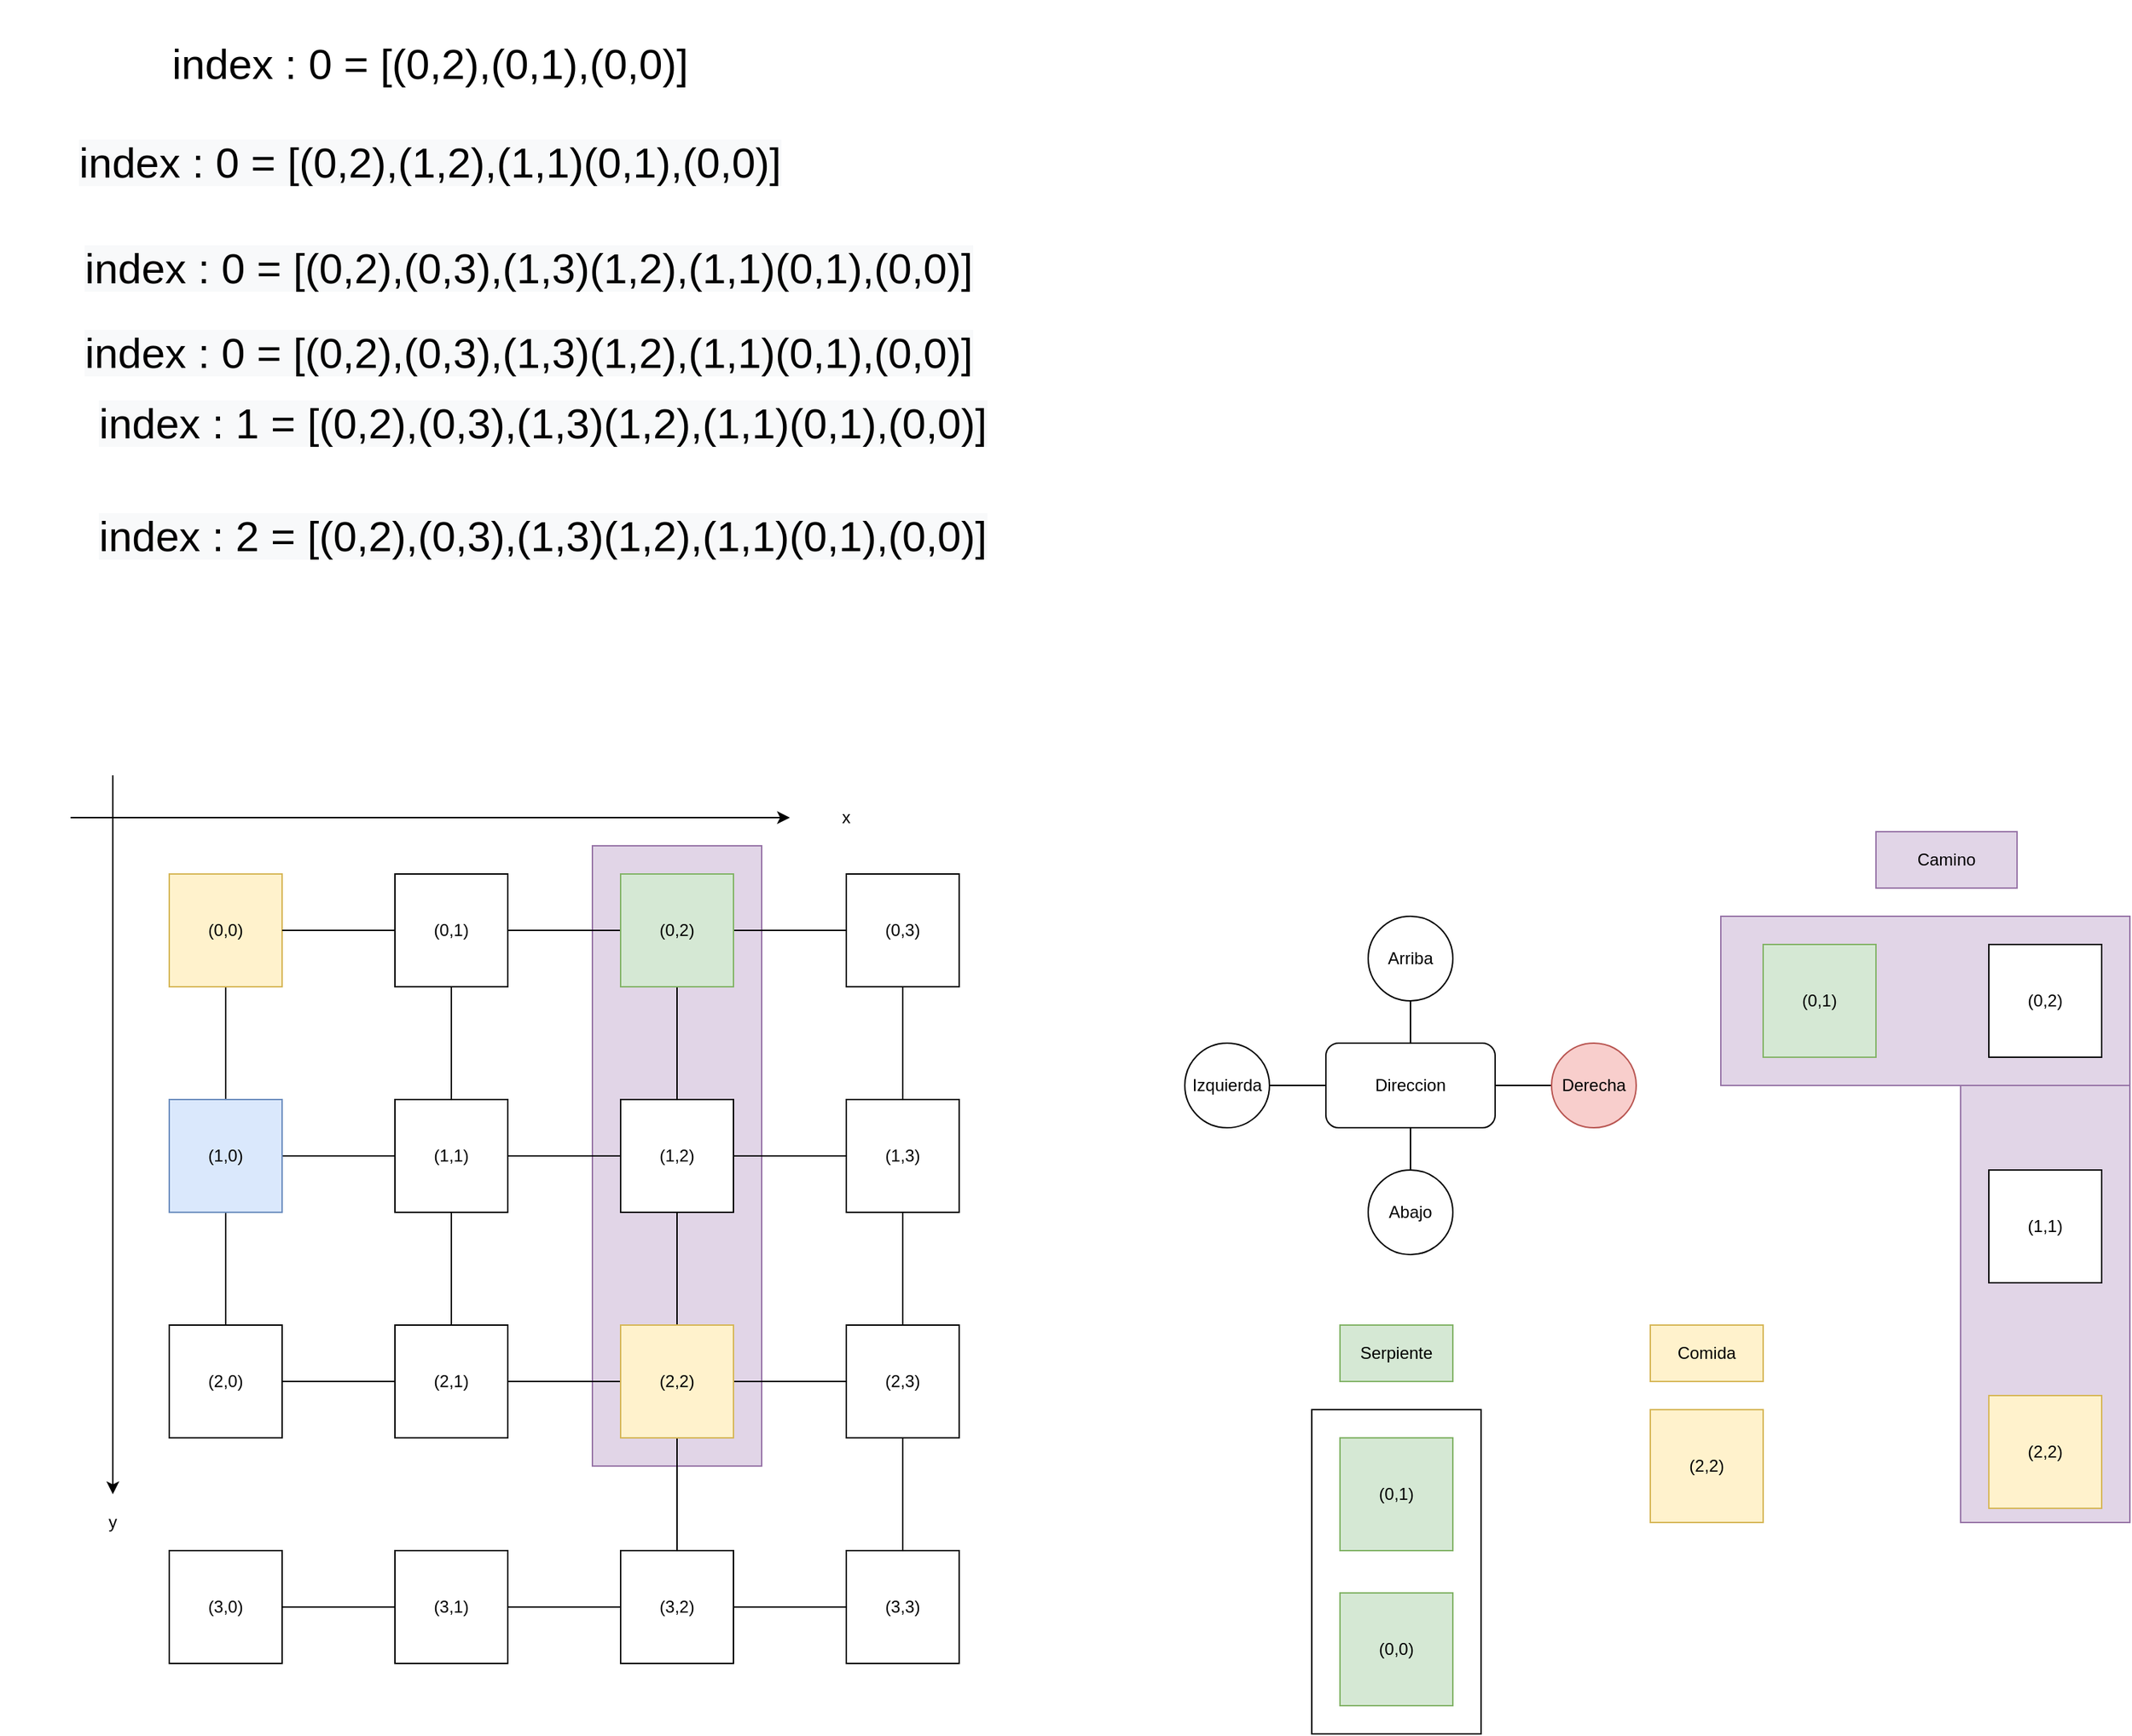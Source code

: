 <mxfile version="15.3.8" type="device"><diagram id="1g86fQFSJbT8npNHrTmr" name="Página-1"><mxGraphModel dx="2391" dy="2163" grid="1" gridSize="10" guides="1" tooltips="1" connect="1" arrows="1" fold="1" page="1" pageScale="1" pageWidth="827" pageHeight="1169" math="0" shadow="0"><root><mxCell id="0"/><mxCell id="1" parent="0"/><mxCell id="yeAEhsdLOrE_gT6BL8ZQ-4" value="" style="rounded=0;whiteSpace=wrap;html=1;fillColor=#e1d5e7;strokeColor=#9673a6;" parent="1" vertex="1"><mxGeometry x="380" y="60" width="120" height="440" as="geometry"/></mxCell><mxCell id="83aJVMbGOSKbML5HE37V-10" value="" style="rounded=0;whiteSpace=wrap;html=1;" parent="1" vertex="1"><mxGeometry x="890" y="460" width="120" height="230" as="geometry"/></mxCell><mxCell id="tAy4lsWvzgaaKe7Nke-l-26" style="edgeStyle=orthogonalEdgeStyle;rounded=0;orthogonalLoop=1;jettySize=auto;html=1;endArrow=none;endFill=0;" parent="1" source="tAy4lsWvzgaaKe7Nke-l-13" target="tAy4lsWvzgaaKe7Nke-l-16" edge="1"><mxGeometry relative="1" as="geometry"/></mxCell><mxCell id="tAy4lsWvzgaaKe7Nke-l-13" value="(0,0)" style="whiteSpace=wrap;html=1;aspect=fixed;fillColor=#fff2cc;strokeColor=#d6b656;" parent="1" vertex="1"><mxGeometry x="80" y="80" width="80" height="80" as="geometry"/></mxCell><mxCell id="tAy4lsWvzgaaKe7Nke-l-48" style="edgeStyle=orthogonalEdgeStyle;rounded=0;orthogonalLoop=1;jettySize=auto;html=1;endArrow=none;endFill=0;" parent="1" source="tAy4lsWvzgaaKe7Nke-l-14" target="tAy4lsWvzgaaKe7Nke-l-17" edge="1"><mxGeometry relative="1" as="geometry"/></mxCell><mxCell id="tAy4lsWvzgaaKe7Nke-l-49" style="edgeStyle=orthogonalEdgeStyle;rounded=0;orthogonalLoop=1;jettySize=auto;html=1;endArrow=none;endFill=0;" parent="1" source="tAy4lsWvzgaaKe7Nke-l-14" target="tAy4lsWvzgaaKe7Nke-l-13" edge="1"><mxGeometry relative="1" as="geometry"/></mxCell><mxCell id="83aJVMbGOSKbML5HE37V-16" style="edgeStyle=orthogonalEdgeStyle;rounded=0;orthogonalLoop=1;jettySize=auto;html=1;endArrow=none;endFill=0;" parent="1" source="tAy4lsWvzgaaKe7Nke-l-14" target="tAy4lsWvzgaaKe7Nke-l-15" edge="1"><mxGeometry relative="1" as="geometry"/></mxCell><mxCell id="tAy4lsWvzgaaKe7Nke-l-14" value="(0,1)" style="whiteSpace=wrap;html=1;aspect=fixed;fillColor=#d5e8d4;strokeColor=#82b366;" parent="1" vertex="1"><mxGeometry x="240" y="80" width="80" height="80" as="geometry"/></mxCell><mxCell id="tAy4lsWvzgaaKe7Nke-l-33" style="edgeStyle=orthogonalEdgeStyle;rounded=0;orthogonalLoop=1;jettySize=auto;html=1;endArrow=none;endFill=0;" parent="1" source="tAy4lsWvzgaaKe7Nke-l-15" target="tAy4lsWvzgaaKe7Nke-l-18" edge="1"><mxGeometry relative="1" as="geometry"/></mxCell><mxCell id="tAy4lsWvzgaaKe7Nke-l-15" value="(0,2)" style="whiteSpace=wrap;html=1;aspect=fixed;" parent="1" vertex="1"><mxGeometry x="400" y="80" width="80" height="80" as="geometry"/></mxCell><mxCell id="tAy4lsWvzgaaKe7Nke-l-27" style="edgeStyle=orthogonalEdgeStyle;rounded=0;orthogonalLoop=1;jettySize=auto;html=1;endArrow=none;endFill=0;" parent="1" source="tAy4lsWvzgaaKe7Nke-l-16" target="tAy4lsWvzgaaKe7Nke-l-19" edge="1"><mxGeometry relative="1" as="geometry"/></mxCell><mxCell id="83aJVMbGOSKbML5HE37V-2" style="edgeStyle=orthogonalEdgeStyle;rounded=0;orthogonalLoop=1;jettySize=auto;html=1;endArrow=none;endFill=0;" parent="1" source="tAy4lsWvzgaaKe7Nke-l-16" target="tAy4lsWvzgaaKe7Nke-l-17" edge="1"><mxGeometry relative="1" as="geometry"/></mxCell><mxCell id="tAy4lsWvzgaaKe7Nke-l-16" value="(1,0)" style="whiteSpace=wrap;html=1;aspect=fixed;fillColor=#dae8fc;strokeColor=#6c8ebf;" parent="1" vertex="1"><mxGeometry x="80" y="240" width="80" height="80" as="geometry"/></mxCell><mxCell id="tAy4lsWvzgaaKe7Nke-l-31" style="edgeStyle=orthogonalEdgeStyle;rounded=0;orthogonalLoop=1;jettySize=auto;html=1;endArrow=none;endFill=0;" parent="1" source="tAy4lsWvzgaaKe7Nke-l-17" target="tAy4lsWvzgaaKe7Nke-l-18" edge="1"><mxGeometry relative="1" as="geometry"/></mxCell><mxCell id="tAy4lsWvzgaaKe7Nke-l-17" value="(1,1)" style="whiteSpace=wrap;html=1;aspect=fixed;" parent="1" vertex="1"><mxGeometry x="240" y="240" width="80" height="80" as="geometry"/></mxCell><mxCell id="tAy4lsWvzgaaKe7Nke-l-37" style="edgeStyle=orthogonalEdgeStyle;rounded=0;orthogonalLoop=1;jettySize=auto;html=1;endArrow=none;endFill=0;" parent="1" source="tAy4lsWvzgaaKe7Nke-l-18" target="tAy4lsWvzgaaKe7Nke-l-21" edge="1"><mxGeometry relative="1" as="geometry"/></mxCell><mxCell id="tAy4lsWvzgaaKe7Nke-l-18" value="(1,1)" style="whiteSpace=wrap;html=1;aspect=fixed;" parent="1" vertex="1"><mxGeometry x="400" y="240" width="80" height="80" as="geometry"/></mxCell><mxCell id="tAy4lsWvzgaaKe7Nke-l-34" style="edgeStyle=orthogonalEdgeStyle;rounded=0;orthogonalLoop=1;jettySize=auto;html=1;endArrow=none;endFill=0;" parent="1" source="tAy4lsWvzgaaKe7Nke-l-19" target="tAy4lsWvzgaaKe7Nke-l-20" edge="1"><mxGeometry relative="1" as="geometry"/></mxCell><mxCell id="tAy4lsWvzgaaKe7Nke-l-19" value="(2,0)" style="whiteSpace=wrap;html=1;aspect=fixed;" parent="1" vertex="1"><mxGeometry x="80" y="400" width="80" height="80" as="geometry"/></mxCell><mxCell id="83aJVMbGOSKbML5HE37V-1" style="edgeStyle=orthogonalEdgeStyle;rounded=0;orthogonalLoop=1;jettySize=auto;html=1;endArrow=none;endFill=0;" parent="1" source="tAy4lsWvzgaaKe7Nke-l-20" target="tAy4lsWvzgaaKe7Nke-l-17" edge="1"><mxGeometry relative="1" as="geometry"/></mxCell><mxCell id="tAy4lsWvzgaaKe7Nke-l-20" value="(2,1)" style="whiteSpace=wrap;html=1;aspect=fixed;" parent="1" vertex="1"><mxGeometry x="240" y="400" width="80" height="80" as="geometry"/></mxCell><mxCell id="83aJVMbGOSKbML5HE37V-3" style="edgeStyle=orthogonalEdgeStyle;rounded=0;orthogonalLoop=1;jettySize=auto;html=1;endArrow=none;endFill=0;" parent="1" source="tAy4lsWvzgaaKe7Nke-l-21" target="tAy4lsWvzgaaKe7Nke-l-20" edge="1"><mxGeometry relative="1" as="geometry"/></mxCell><mxCell id="KxxIxM0GvNiry2wzdaH9-15" style="edgeStyle=orthogonalEdgeStyle;rounded=0;orthogonalLoop=1;jettySize=auto;html=1;endArrow=none;endFill=0;" edge="1" parent="1" source="tAy4lsWvzgaaKe7Nke-l-21" target="KxxIxM0GvNiry2wzdaH9-5"><mxGeometry relative="1" as="geometry"/></mxCell><mxCell id="KxxIxM0GvNiry2wzdaH9-18" style="edgeStyle=orthogonalEdgeStyle;rounded=0;orthogonalLoop=1;jettySize=auto;html=1;endArrow=none;endFill=0;" edge="1" parent="1" source="tAy4lsWvzgaaKe7Nke-l-21" target="KxxIxM0GvNiry2wzdaH9-13"><mxGeometry relative="1" as="geometry"/></mxCell><mxCell id="tAy4lsWvzgaaKe7Nke-l-21" value="(2,2)" style="whiteSpace=wrap;html=1;aspect=fixed;fillColor=#fff2cc;strokeColor=#d6b656;" parent="1" vertex="1"><mxGeometry x="400" y="400" width="80" height="80" as="geometry"/></mxCell><mxCell id="tAy4lsWvzgaaKe7Nke-l-22" value="" style="endArrow=classic;html=1;" parent="1" edge="1"><mxGeometry width="50" height="50" relative="1" as="geometry"><mxPoint x="10" y="40" as="sourcePoint"/><mxPoint x="520" y="40" as="targetPoint"/></mxGeometry></mxCell><mxCell id="tAy4lsWvzgaaKe7Nke-l-23" value="" style="endArrow=classic;html=1;" parent="1" edge="1"><mxGeometry width="50" height="50" relative="1" as="geometry"><mxPoint x="40" y="10" as="sourcePoint"/><mxPoint x="40" y="520" as="targetPoint"/></mxGeometry></mxCell><mxCell id="tAy4lsWvzgaaKe7Nke-l-24" value="x" style="text;html=1;strokeColor=none;fillColor=none;align=center;verticalAlign=middle;whiteSpace=wrap;rounded=0;" parent="1" vertex="1"><mxGeometry x="540" y="30" width="40" height="20" as="geometry"/></mxCell><mxCell id="tAy4lsWvzgaaKe7Nke-l-25" value="y" style="text;html=1;strokeColor=none;fillColor=none;align=center;verticalAlign=middle;whiteSpace=wrap;rounded=0;" parent="1" vertex="1"><mxGeometry x="20" y="530" width="40" height="20" as="geometry"/></mxCell><mxCell id="83aJVMbGOSKbML5HE37V-12" style="edgeStyle=orthogonalEdgeStyle;rounded=0;orthogonalLoop=1;jettySize=auto;html=1;endArrow=none;endFill=0;" parent="1" source="tAy4lsWvzgaaKe7Nke-l-39" target="tAy4lsWvzgaaKe7Nke-l-44" edge="1"><mxGeometry relative="1" as="geometry"/></mxCell><mxCell id="83aJVMbGOSKbML5HE37V-13" style="edgeStyle=orthogonalEdgeStyle;rounded=0;orthogonalLoop=1;jettySize=auto;html=1;endArrow=none;endFill=0;" parent="1" source="tAy4lsWvzgaaKe7Nke-l-39" target="tAy4lsWvzgaaKe7Nke-l-40" edge="1"><mxGeometry relative="1" as="geometry"/></mxCell><mxCell id="83aJVMbGOSKbML5HE37V-14" style="edgeStyle=orthogonalEdgeStyle;rounded=0;orthogonalLoop=1;jettySize=auto;html=1;endArrow=none;endFill=0;" parent="1" source="tAy4lsWvzgaaKe7Nke-l-39" target="tAy4lsWvzgaaKe7Nke-l-42" edge="1"><mxGeometry relative="1" as="geometry"/></mxCell><mxCell id="83aJVMbGOSKbML5HE37V-15" style="edgeStyle=orthogonalEdgeStyle;rounded=0;orthogonalLoop=1;jettySize=auto;html=1;endArrow=none;endFill=0;" parent="1" source="tAy4lsWvzgaaKe7Nke-l-39" target="tAy4lsWvzgaaKe7Nke-l-43" edge="1"><mxGeometry relative="1" as="geometry"/></mxCell><mxCell id="tAy4lsWvzgaaKe7Nke-l-39" value="Direccion" style="rounded=1;whiteSpace=wrap;html=1;" parent="1" vertex="1"><mxGeometry x="900" y="200" width="120" height="60" as="geometry"/></mxCell><mxCell id="tAy4lsWvzgaaKe7Nke-l-40" value="Arriba" style="ellipse;whiteSpace=wrap;html=1;aspect=fixed;" parent="1" vertex="1"><mxGeometry x="930" y="110" width="60" height="60" as="geometry"/></mxCell><mxCell id="tAy4lsWvzgaaKe7Nke-l-42" value="Derecha" style="ellipse;whiteSpace=wrap;html=1;aspect=fixed;fillColor=#f8cecc;strokeColor=#b85450;" parent="1" vertex="1"><mxGeometry x="1060" y="200" width="60" height="60" as="geometry"/></mxCell><mxCell id="tAy4lsWvzgaaKe7Nke-l-43" value="Abajo" style="ellipse;whiteSpace=wrap;html=1;aspect=fixed;" parent="1" vertex="1"><mxGeometry x="930" y="290" width="60" height="60" as="geometry"/></mxCell><mxCell id="tAy4lsWvzgaaKe7Nke-l-44" value="Izquierda" style="ellipse;whiteSpace=wrap;html=1;aspect=fixed;" parent="1" vertex="1"><mxGeometry x="800" y="200" width="60" height="60" as="geometry"/></mxCell><mxCell id="83aJVMbGOSKbML5HE37V-8" value="(0,0)" style="whiteSpace=wrap;html=1;aspect=fixed;fillColor=#d5e8d4;strokeColor=#82b366;" parent="1" vertex="1"><mxGeometry x="910" y="590" width="80" height="80" as="geometry"/></mxCell><mxCell id="83aJVMbGOSKbML5HE37V-9" value="(0,1)" style="whiteSpace=wrap;html=1;aspect=fixed;fillColor=#d5e8d4;strokeColor=#82b366;" parent="1" vertex="1"><mxGeometry x="910" y="480" width="80" height="80" as="geometry"/></mxCell><mxCell id="83aJVMbGOSKbML5HE37V-11" value="Serpiente" style="text;html=1;strokeColor=#82b366;fillColor=#d5e8d4;align=center;verticalAlign=middle;whiteSpace=wrap;rounded=0;" parent="1" vertex="1"><mxGeometry x="910" y="400" width="80" height="40" as="geometry"/></mxCell><mxCell id="83aJVMbGOSKbML5HE37V-17" value="(2,2)" style="whiteSpace=wrap;html=1;aspect=fixed;fillColor=#fff2cc;strokeColor=#d6b656;" parent="1" vertex="1"><mxGeometry x="1130" y="460" width="80" height="80" as="geometry"/></mxCell><mxCell id="83aJVMbGOSKbML5HE37V-18" value="Comida" style="text;html=1;strokeColor=#d6b656;fillColor=#fff2cc;align=center;verticalAlign=middle;whiteSpace=wrap;rounded=0;" parent="1" vertex="1"><mxGeometry x="1130" y="400" width="80" height="40" as="geometry"/></mxCell><mxCell id="yeAEhsdLOrE_gT6BL8ZQ-6" value="(0,1)" style="whiteSpace=wrap;html=1;aspect=fixed;fillColor=#d5e8d4;strokeColor=#82b366;" parent="1" vertex="1"><mxGeometry x="240" y="80" width="80" height="80" as="geometry"/></mxCell><mxCell id="yeAEhsdLOrE_gT6BL8ZQ-7" value="(0,2)" style="whiteSpace=wrap;html=1;aspect=fixed;" parent="1" vertex="1"><mxGeometry x="400" y="80" width="80" height="80" as="geometry"/></mxCell><mxCell id="yeAEhsdLOrE_gT6BL8ZQ-16" value="(0,1)" style="whiteSpace=wrap;html=1;aspect=fixed;" parent="1" vertex="1"><mxGeometry x="240" y="80" width="80" height="80" as="geometry"/></mxCell><mxCell id="KxxIxM0GvNiry2wzdaH9-17" style="edgeStyle=orthogonalEdgeStyle;rounded=0;orthogonalLoop=1;jettySize=auto;html=1;endArrow=none;endFill=0;" edge="1" parent="1" source="yeAEhsdLOrE_gT6BL8ZQ-17" target="KxxIxM0GvNiry2wzdaH9-7"><mxGeometry relative="1" as="geometry"/></mxCell><mxCell id="yeAEhsdLOrE_gT6BL8ZQ-17" value="(0,2)" style="whiteSpace=wrap;html=1;aspect=fixed;fillColor=#d5e8d4;strokeColor=#82b366;" parent="1" vertex="1"><mxGeometry x="400" y="80" width="80" height="80" as="geometry"/></mxCell><mxCell id="KxxIxM0GvNiry2wzdaH9-16" style="edgeStyle=orthogonalEdgeStyle;rounded=0;orthogonalLoop=1;jettySize=auto;html=1;endArrow=none;endFill=0;" edge="1" parent="1" source="yeAEhsdLOrE_gT6BL8ZQ-18" target="KxxIxM0GvNiry2wzdaH9-8"><mxGeometry relative="1" as="geometry"/></mxCell><mxCell id="yeAEhsdLOrE_gT6BL8ZQ-18" value="(1,2)" style="whiteSpace=wrap;html=1;aspect=fixed;" parent="1" vertex="1"><mxGeometry x="400" y="240" width="80" height="80" as="geometry"/></mxCell><mxCell id="yeAEhsdLOrE_gT6BL8ZQ-19" value="" style="rounded=0;whiteSpace=wrap;html=1;fillColor=#e1d5e7;strokeColor=#9673a6;" parent="1" vertex="1"><mxGeometry x="1350" y="110" width="120" height="430" as="geometry"/></mxCell><mxCell id="yeAEhsdLOrE_gT6BL8ZQ-20" value="(2,2)" style="whiteSpace=wrap;html=1;aspect=fixed;fillColor=#fff2cc;strokeColor=#d6b656;" parent="1" vertex="1"><mxGeometry x="1370" y="450" width="80" height="80" as="geometry"/></mxCell><mxCell id="yeAEhsdLOrE_gT6BL8ZQ-21" value="" style="rounded=0;whiteSpace=wrap;html=1;fillColor=#e1d5e7;strokeColor=#9673a6;" parent="1" vertex="1"><mxGeometry x="1180" y="110" width="290" height="120" as="geometry"/></mxCell><mxCell id="yeAEhsdLOrE_gT6BL8ZQ-22" value="(0,1)" style="whiteSpace=wrap;html=1;aspect=fixed;fillColor=#d5e8d4;strokeColor=#82b366;" parent="1" vertex="1"><mxGeometry x="1210" y="130" width="80" height="80" as="geometry"/></mxCell><mxCell id="yeAEhsdLOrE_gT6BL8ZQ-23" value="(0,2)" style="whiteSpace=wrap;html=1;aspect=fixed;" parent="1" vertex="1"><mxGeometry x="1370" y="130" width="80" height="80" as="geometry"/></mxCell><mxCell id="yeAEhsdLOrE_gT6BL8ZQ-24" value="(1,1)" style="whiteSpace=wrap;html=1;aspect=fixed;" parent="1" vertex="1"><mxGeometry x="1370" y="290" width="80" height="80" as="geometry"/></mxCell><mxCell id="yeAEhsdLOrE_gT6BL8ZQ-25" value="Camino" style="text;html=1;strokeColor=#9673a6;fillColor=#e1d5e7;align=center;verticalAlign=middle;whiteSpace=wrap;rounded=0;" parent="1" vertex="1"><mxGeometry x="1290" y="50" width="100" height="40" as="geometry"/></mxCell><mxCell id="KxxIxM0GvNiry2wzdaH9-1" style="edgeStyle=orthogonalEdgeStyle;rounded=0;orthogonalLoop=1;jettySize=auto;html=1;endArrow=none;endFill=0;" edge="1" parent="1" source="KxxIxM0GvNiry2wzdaH9-2" target="KxxIxM0GvNiry2wzdaH9-4"><mxGeometry relative="1" as="geometry"/></mxCell><mxCell id="KxxIxM0GvNiry2wzdaH9-2" value="(0,2)" style="whiteSpace=wrap;html=1;aspect=fixed;" vertex="1" parent="1"><mxGeometry x="560" y="80" width="80" height="80" as="geometry"/></mxCell><mxCell id="KxxIxM0GvNiry2wzdaH9-3" style="edgeStyle=orthogonalEdgeStyle;rounded=0;orthogonalLoop=1;jettySize=auto;html=1;endArrow=none;endFill=0;" edge="1" parent="1" source="KxxIxM0GvNiry2wzdaH9-4" target="KxxIxM0GvNiry2wzdaH9-5"><mxGeometry relative="1" as="geometry"/></mxCell><mxCell id="KxxIxM0GvNiry2wzdaH9-4" value="(1,1)" style="whiteSpace=wrap;html=1;aspect=fixed;" vertex="1" parent="1"><mxGeometry x="560" y="240" width="80" height="80" as="geometry"/></mxCell><mxCell id="KxxIxM0GvNiry2wzdaH9-19" style="edgeStyle=orthogonalEdgeStyle;rounded=0;orthogonalLoop=1;jettySize=auto;html=1;endArrow=none;endFill=0;" edge="1" parent="1" source="KxxIxM0GvNiry2wzdaH9-5" target="KxxIxM0GvNiry2wzdaH9-14"><mxGeometry relative="1" as="geometry"/></mxCell><mxCell id="KxxIxM0GvNiry2wzdaH9-5" value="(2,3)" style="whiteSpace=wrap;html=1;aspect=fixed;" vertex="1" parent="1"><mxGeometry x="560" y="400" width="80" height="80" as="geometry"/></mxCell><mxCell id="KxxIxM0GvNiry2wzdaH9-6" value="(0,2)" style="whiteSpace=wrap;html=1;aspect=fixed;" vertex="1" parent="1"><mxGeometry x="560" y="80" width="80" height="80" as="geometry"/></mxCell><mxCell id="KxxIxM0GvNiry2wzdaH9-7" value="(0,3)" style="whiteSpace=wrap;html=1;aspect=fixed;" vertex="1" parent="1"><mxGeometry x="560" y="80" width="80" height="80" as="geometry"/></mxCell><mxCell id="KxxIxM0GvNiry2wzdaH9-8" value="(1,3)" style="whiteSpace=wrap;html=1;aspect=fixed;" vertex="1" parent="1"><mxGeometry x="560" y="240" width="80" height="80" as="geometry"/></mxCell><mxCell id="KxxIxM0GvNiry2wzdaH9-9" style="edgeStyle=orthogonalEdgeStyle;rounded=0;orthogonalLoop=1;jettySize=auto;html=1;endArrow=none;endFill=0;" edge="1" parent="1" source="KxxIxM0GvNiry2wzdaH9-10" target="KxxIxM0GvNiry2wzdaH9-11"><mxGeometry relative="1" as="geometry"/></mxCell><mxCell id="KxxIxM0GvNiry2wzdaH9-10" value="(3,0)" style="whiteSpace=wrap;html=1;aspect=fixed;" vertex="1" parent="1"><mxGeometry x="80" y="560" width="80" height="80" as="geometry"/></mxCell><mxCell id="KxxIxM0GvNiry2wzdaH9-11" value="(3,1)" style="whiteSpace=wrap;html=1;aspect=fixed;" vertex="1" parent="1"><mxGeometry x="240" y="560" width="80" height="80" as="geometry"/></mxCell><mxCell id="KxxIxM0GvNiry2wzdaH9-12" style="edgeStyle=orthogonalEdgeStyle;rounded=0;orthogonalLoop=1;jettySize=auto;html=1;endArrow=none;endFill=0;" edge="1" parent="1" source="KxxIxM0GvNiry2wzdaH9-13" target="KxxIxM0GvNiry2wzdaH9-11"><mxGeometry relative="1" as="geometry"/></mxCell><mxCell id="KxxIxM0GvNiry2wzdaH9-20" style="edgeStyle=orthogonalEdgeStyle;rounded=0;orthogonalLoop=1;jettySize=auto;html=1;endArrow=none;endFill=0;" edge="1" parent="1" source="KxxIxM0GvNiry2wzdaH9-13" target="KxxIxM0GvNiry2wzdaH9-14"><mxGeometry relative="1" as="geometry"/></mxCell><mxCell id="KxxIxM0GvNiry2wzdaH9-13" value="(3,2)" style="whiteSpace=wrap;html=1;aspect=fixed;" vertex="1" parent="1"><mxGeometry x="400" y="560" width="80" height="80" as="geometry"/></mxCell><mxCell id="KxxIxM0GvNiry2wzdaH9-14" value="(3,3)" style="whiteSpace=wrap;html=1;aspect=fixed;" vertex="1" parent="1"><mxGeometry x="560" y="560" width="80" height="80" as="geometry"/></mxCell><mxCell id="KxxIxM0GvNiry2wzdaH9-21" value="index : 0 = [(0,2),(0,1),(0,0)]" style="text;html=1;strokeColor=none;fillColor=none;align=center;verticalAlign=middle;whiteSpace=wrap;rounded=0;fontSize=30;" vertex="1" parent="1"><mxGeometry y="-540" width="530" height="90" as="geometry"/></mxCell><mxCell id="KxxIxM0GvNiry2wzdaH9-22" value="&#10;&#10;&lt;span style=&quot;color: rgb(0, 0, 0); font-family: helvetica; font-size: 30px; font-style: normal; font-weight: 400; letter-spacing: normal; text-align: center; text-indent: 0px; text-transform: none; word-spacing: 0px; background-color: rgb(248, 249, 250); display: inline; float: none;&quot;&gt;index : 0 = [(0,2),(1,2),(1,1)(0,1),(0,0)]&lt;/span&gt;&#10;&#10;" style="text;html=1;strokeColor=none;fillColor=none;align=center;verticalAlign=middle;whiteSpace=wrap;rounded=0;fontSize=30;" vertex="1" parent="1"><mxGeometry y="-470" width="530" height="90" as="geometry"/></mxCell><mxCell id="KxxIxM0GvNiry2wzdaH9-23" value="&lt;span style=&quot;color: rgb(0 , 0 , 0) ; font-family: &amp;#34;helvetica&amp;#34; ; font-size: 30px ; font-style: normal ; font-weight: 400 ; letter-spacing: normal ; text-align: center ; text-indent: 0px ; text-transform: none ; word-spacing: 0px ; background-color: rgb(248 , 249 , 250) ; display: inline ; float: none&quot;&gt;index : 0 = [(0,2),(0,3),(1,3)(1,2),(1,1)(0,1),(0,0)]&lt;/span&gt;" style="text;html=1;strokeColor=none;fillColor=none;align=center;verticalAlign=middle;whiteSpace=wrap;rounded=0;fontSize=30;" vertex="1" parent="1"><mxGeometry x="-40" y="-380" width="750" height="60" as="geometry"/></mxCell><mxCell id="KxxIxM0GvNiry2wzdaH9-24" value="&lt;span style=&quot;color: rgb(0 , 0 , 0) ; font-family: &amp;#34;helvetica&amp;#34; ; font-size: 30px ; font-style: normal ; font-weight: 400 ; letter-spacing: normal ; text-align: center ; text-indent: 0px ; text-transform: none ; word-spacing: 0px ; background-color: rgb(248 , 249 , 250) ; display: inline ; float: none&quot;&gt;index : 0 = [(0,2),(0,3),(1,3)(1,2),(1,1)(0,1),(0,0)]&lt;/span&gt;" style="text;html=1;strokeColor=none;fillColor=none;align=center;verticalAlign=middle;whiteSpace=wrap;rounded=0;fontSize=30;" vertex="1" parent="1"><mxGeometry x="-40" y="-320" width="750" height="60" as="geometry"/></mxCell><mxCell id="KxxIxM0GvNiry2wzdaH9-25" value="&lt;span style=&quot;color: rgb(0 , 0 , 0) ; font-family: &amp;#34;helvetica&amp;#34; ; font-size: 30px ; font-style: normal ; font-weight: 400 ; letter-spacing: normal ; text-align: center ; text-indent: 0px ; text-transform: none ; word-spacing: 0px ; background-color: rgb(248 , 249 , 250) ; display: inline ; float: none&quot;&gt;index : 1 = [(0,2),(0,3),(1,3)(1,2),(1,1)(0,1),(0,0)]&lt;/span&gt;" style="text;html=1;strokeColor=none;fillColor=none;align=center;verticalAlign=middle;whiteSpace=wrap;rounded=0;fontSize=30;" vertex="1" parent="1"><mxGeometry x="-30" y="-270" width="750" height="60" as="geometry"/></mxCell><mxCell id="KxxIxM0GvNiry2wzdaH9-26" value="&lt;span style=&quot;color: rgb(0 , 0 , 0) ; font-family: &amp;#34;helvetica&amp;#34; ; font-size: 30px ; font-style: normal ; font-weight: 400 ; letter-spacing: normal ; text-align: center ; text-indent: 0px ; text-transform: none ; word-spacing: 0px ; background-color: rgb(248 , 249 , 250) ; display: inline ; float: none&quot;&gt;index : 2 = [(0,2),(0,3),(1,3)(1,2),(1,1)(0,1),(0,0)]&lt;/span&gt;" style="text;html=1;strokeColor=none;fillColor=none;align=center;verticalAlign=middle;whiteSpace=wrap;rounded=0;fontSize=30;" vertex="1" parent="1"><mxGeometry x="-30" y="-190" width="750" height="60" as="geometry"/></mxCell></root></mxGraphModel></diagram></mxfile>
